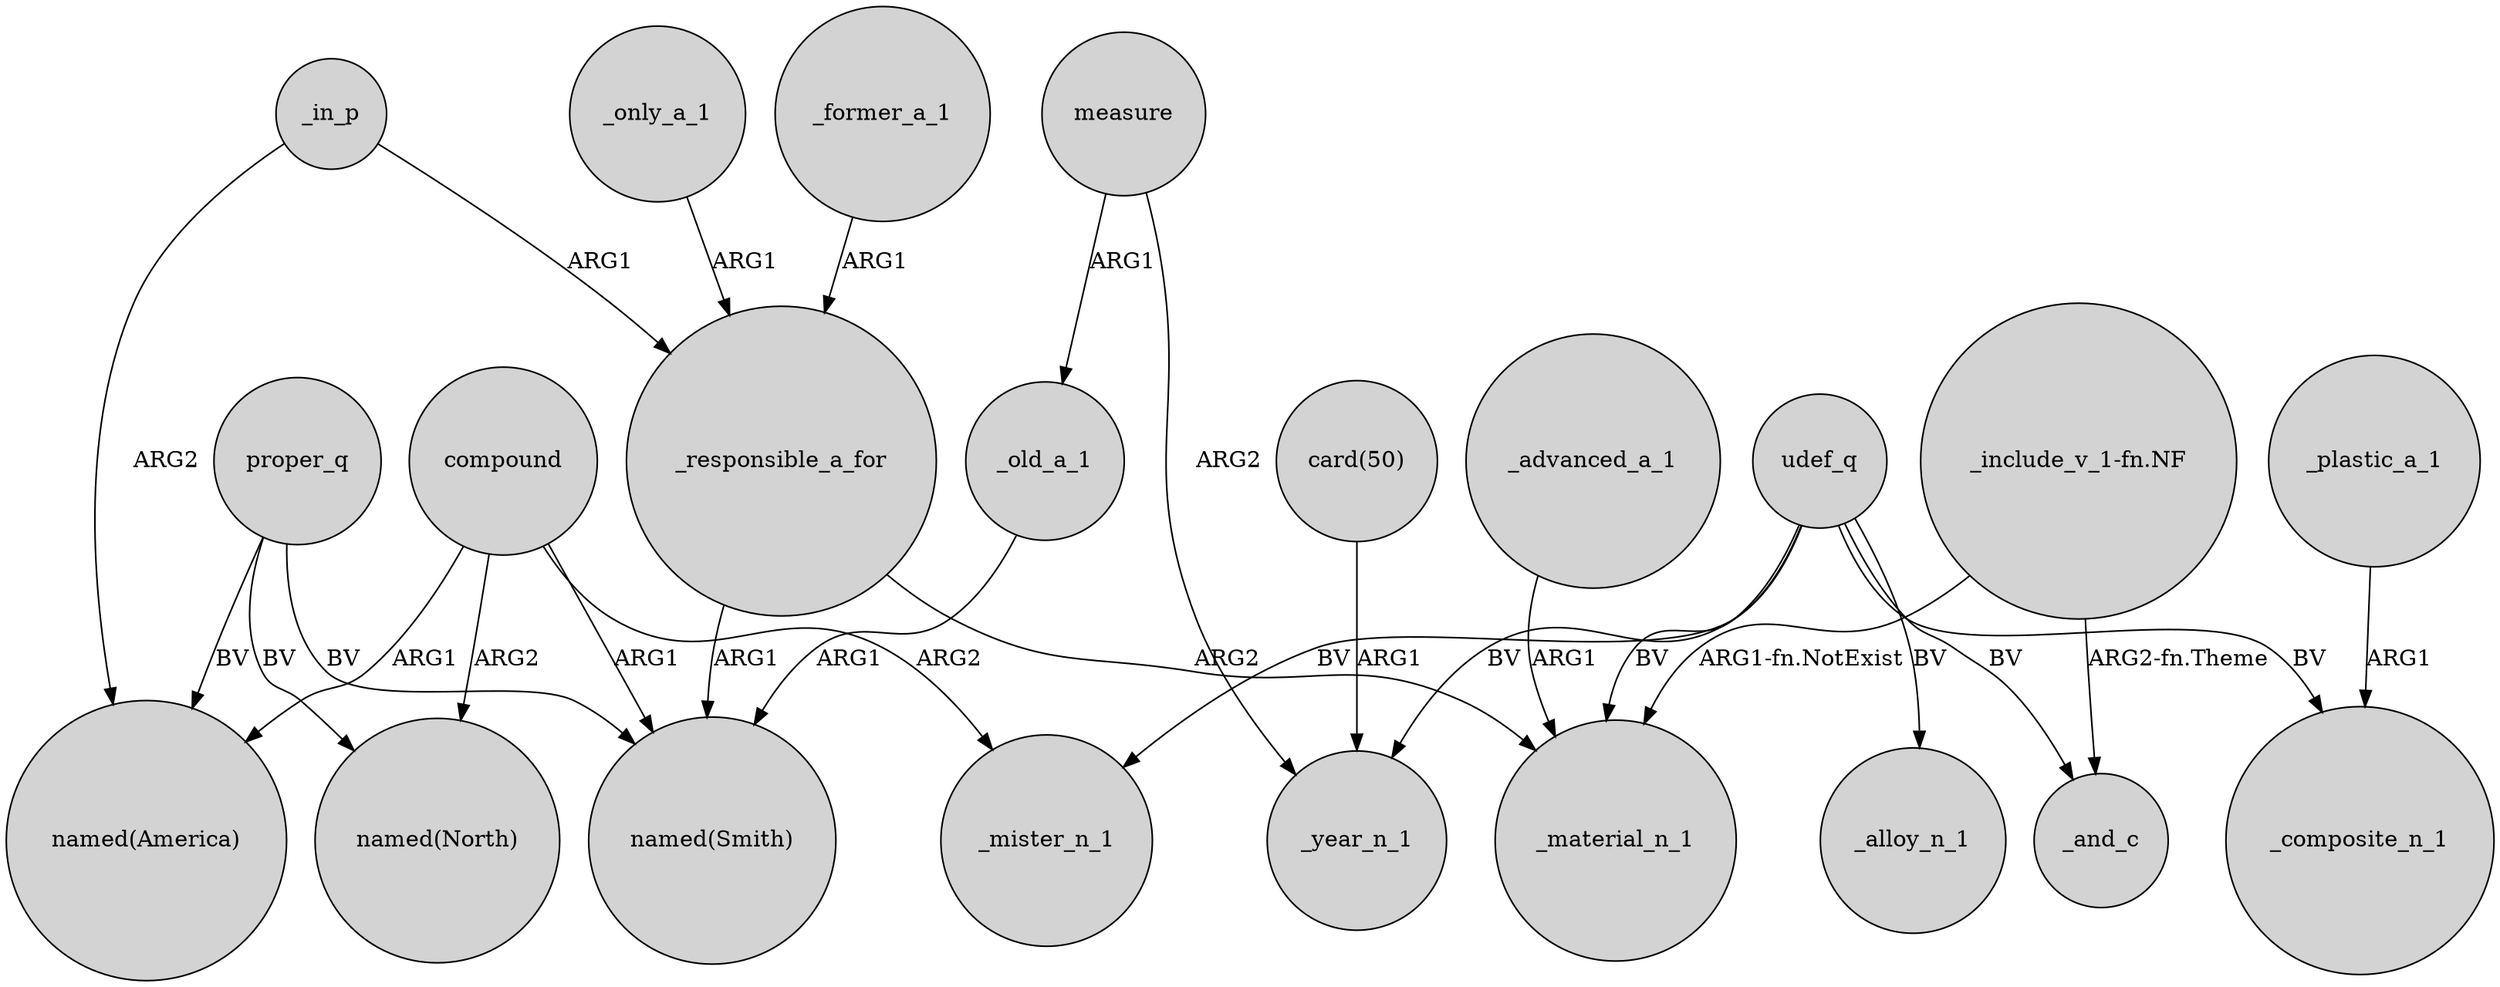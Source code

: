 digraph {
	node [shape=circle style=filled]
	compound -> "named(North)" [label=ARG2]
	udef_q -> _alloy_n_1 [label=BV]
	proper_q -> "named(North)" [label=BV]
	measure -> _year_n_1 [label=ARG2]
	_only_a_1 -> _responsible_a_for [label=ARG1]
	compound -> _mister_n_1 [label=ARG2]
	udef_q -> _composite_n_1 [label=BV]
	compound -> "named(America)" [label=ARG1]
	udef_q -> _mister_n_1 [label=BV]
	_in_p -> _responsible_a_for [label=ARG1]
	measure -> _old_a_1 [label=ARG1]
	_in_p -> "named(America)" [label=ARG2]
	_responsible_a_for -> "named(Smith)" [label=ARG1]
	compound -> "named(Smith)" [label=ARG1]
	"_include_v_1-fn.NF" -> _material_n_1 [label="ARG1-fn.NotExist"]
	_responsible_a_for -> _material_n_1 [label=ARG2]
	_advanced_a_1 -> _material_n_1 [label=ARG1]
	_former_a_1 -> _responsible_a_for [label=ARG1]
	"_include_v_1-fn.NF" -> _and_c [label="ARG2-fn.Theme"]
	_old_a_1 -> "named(Smith)" [label=ARG1]
	udef_q -> _year_n_1 [label=BV]
	proper_q -> "named(America)" [label=BV]
	proper_q -> "named(Smith)" [label=BV]
	_plastic_a_1 -> _composite_n_1 [label=ARG1]
	udef_q -> _and_c [label=BV]
	udef_q -> _material_n_1 [label=BV]
	"card(50)" -> _year_n_1 [label=ARG1]
}
